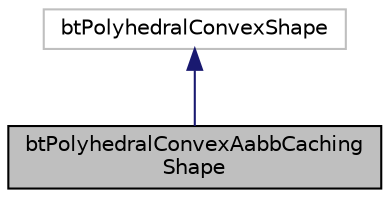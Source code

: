 digraph "btPolyhedralConvexAabbCachingShape"
{
  edge [fontname="Helvetica",fontsize="10",labelfontname="Helvetica",labelfontsize="10"];
  node [fontname="Helvetica",fontsize="10",shape=record];
  Node1 [label="btPolyhedralConvexAabbCaching\lShape",height=0.2,width=0.4,color="black", fillcolor="grey75", style="filled", fontcolor="black"];
  Node2 -> Node1 [dir="back",color="midnightblue",fontsize="10",style="solid",fontname="Helvetica"];
  Node2 [label="btPolyhedralConvexShape",height=0.2,width=0.4,color="grey75", fillcolor="white", style="filled"];
}
